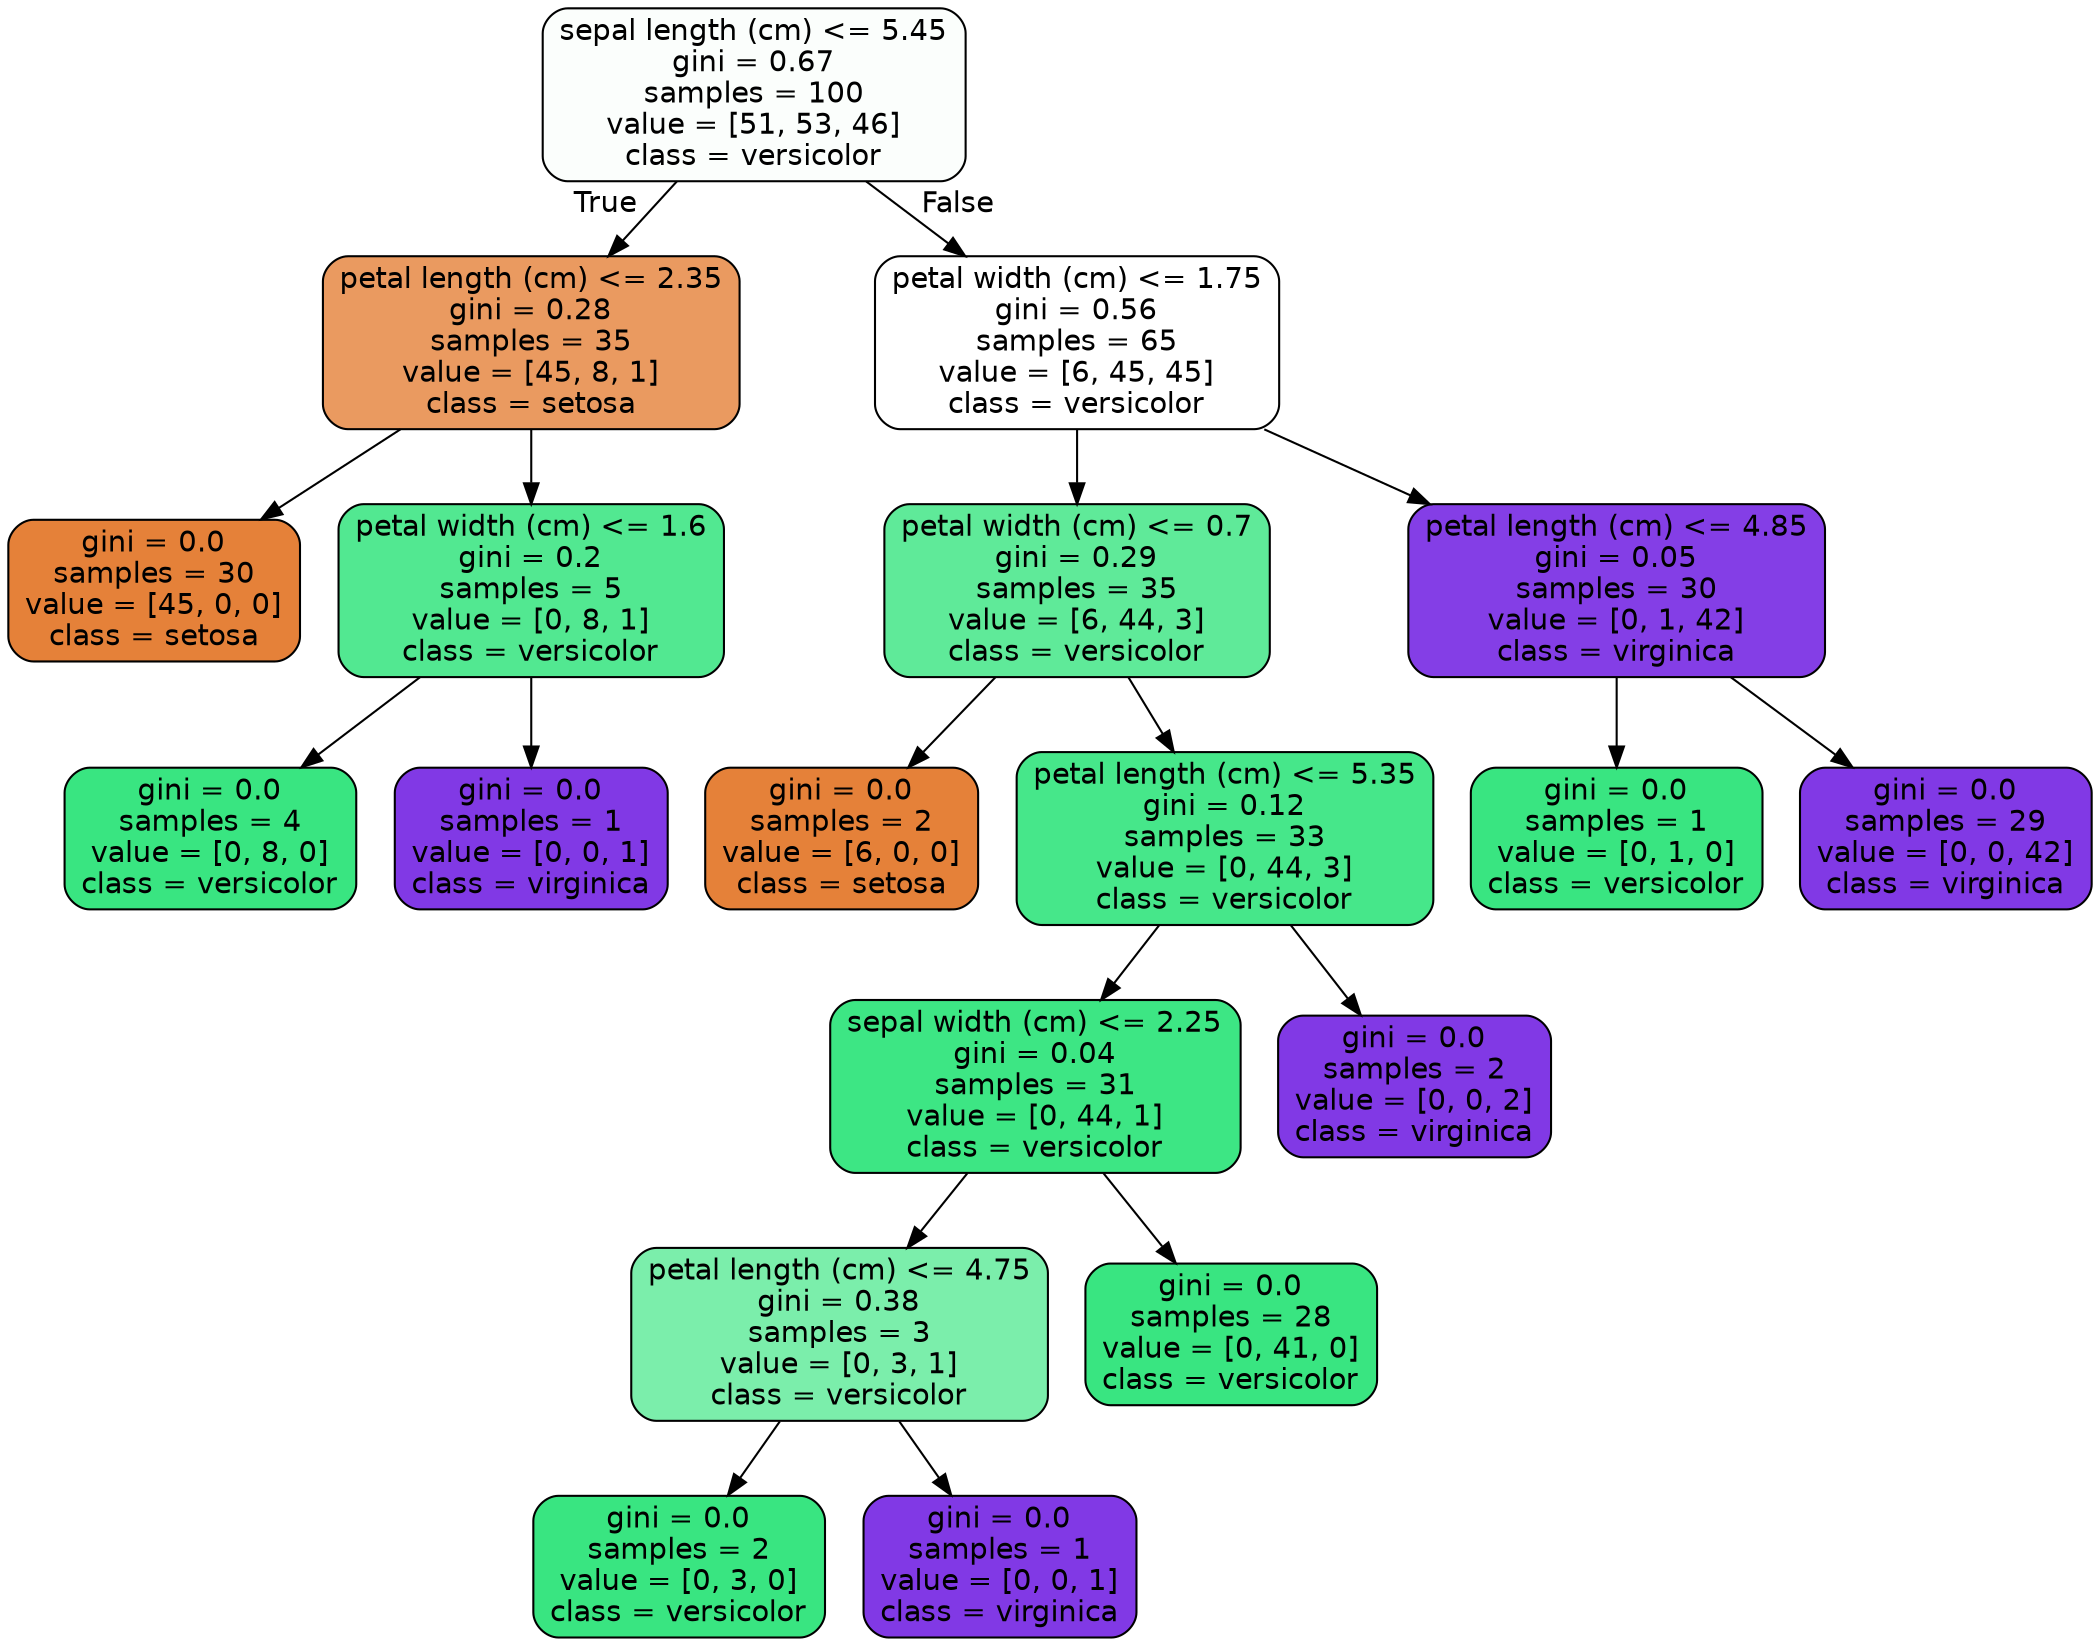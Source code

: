digraph Tree {
node [shape=box, style="filled, rounded", color="black", fontname=helvetica] ;
edge [fontname=helvetica] ;
0 [label="sepal length (cm) <= 5.45\ngini = 0.67\nsamples = 100\nvalue = [51, 53, 46]\nclass = versicolor", fillcolor="#fbfefc"] ;
1 [label="petal length (cm) <= 2.35\ngini = 0.28\nsamples = 35\nvalue = [45, 8, 1]\nclass = setosa", fillcolor="#ea9a60"] ;
0 -> 1 [labeldistance=2.5, labelangle=45, headlabel="True"] ;
2 [label="gini = 0.0\nsamples = 30\nvalue = [45, 0, 0]\nclass = setosa", fillcolor="#e58139"] ;
1 -> 2 ;
3 [label="petal width (cm) <= 1.6\ngini = 0.2\nsamples = 5\nvalue = [0, 8, 1]\nclass = versicolor", fillcolor="#52e891"] ;
1 -> 3 ;
4 [label="gini = 0.0\nsamples = 4\nvalue = [0, 8, 0]\nclass = versicolor", fillcolor="#39e581"] ;
3 -> 4 ;
5 [label="gini = 0.0\nsamples = 1\nvalue = [0, 0, 1]\nclass = virginica", fillcolor="#8139e5"] ;
3 -> 5 ;
6 [label="petal width (cm) <= 1.75\ngini = 0.56\nsamples = 65\nvalue = [6, 45, 45]\nclass = versicolor", fillcolor="#ffffff"] ;
0 -> 6 [labeldistance=2.5, labelangle=-45, headlabel="False"] ;
7 [label="petal width (cm) <= 0.7\ngini = 0.29\nsamples = 35\nvalue = [6, 44, 3]\nclass = versicolor", fillcolor="#5fea99"] ;
6 -> 7 ;
8 [label="gini = 0.0\nsamples = 2\nvalue = [6, 0, 0]\nclass = setosa", fillcolor="#e58139"] ;
7 -> 8 ;
9 [label="petal length (cm) <= 5.35\ngini = 0.12\nsamples = 33\nvalue = [0, 44, 3]\nclass = versicolor", fillcolor="#46e78a"] ;
7 -> 9 ;
10 [label="sepal width (cm) <= 2.25\ngini = 0.04\nsamples = 31\nvalue = [0, 44, 1]\nclass = versicolor", fillcolor="#3de684"] ;
9 -> 10 ;
11 [label="petal length (cm) <= 4.75\ngini = 0.38\nsamples = 3\nvalue = [0, 3, 1]\nclass = versicolor", fillcolor="#7beeab"] ;
10 -> 11 ;
12 [label="gini = 0.0\nsamples = 2\nvalue = [0, 3, 0]\nclass = versicolor", fillcolor="#39e581"] ;
11 -> 12 ;
13 [label="gini = 0.0\nsamples = 1\nvalue = [0, 0, 1]\nclass = virginica", fillcolor="#8139e5"] ;
11 -> 13 ;
14 [label="gini = 0.0\nsamples = 28\nvalue = [0, 41, 0]\nclass = versicolor", fillcolor="#39e581"] ;
10 -> 14 ;
15 [label="gini = 0.0\nsamples = 2\nvalue = [0, 0, 2]\nclass = virginica", fillcolor="#8139e5"] ;
9 -> 15 ;
16 [label="petal length (cm) <= 4.85\ngini = 0.05\nsamples = 30\nvalue = [0, 1, 42]\nclass = virginica", fillcolor="#843ee6"] ;
6 -> 16 ;
17 [label="gini = 0.0\nsamples = 1\nvalue = [0, 1, 0]\nclass = versicolor", fillcolor="#39e581"] ;
16 -> 17 ;
18 [label="gini = 0.0\nsamples = 29\nvalue = [0, 0, 42]\nclass = virginica", fillcolor="#8139e5"] ;
16 -> 18 ;
}